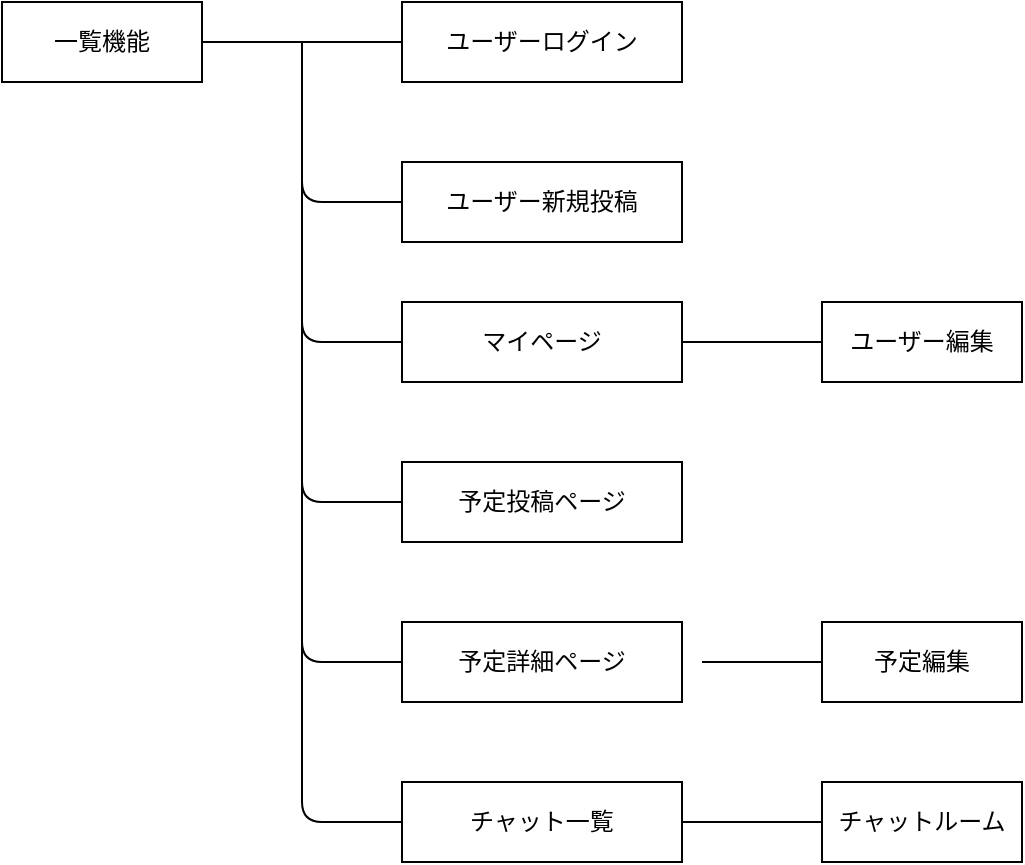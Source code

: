 <mxfile>
    <diagram id="qK49q0PhU_89z3amenAu" name="ページ1">
        <mxGraphModel dx="496" dy="551" grid="1" gridSize="10" guides="1" tooltips="1" connect="1" arrows="1" fold="1" page="1" pageScale="1" pageWidth="827" pageHeight="1169" math="0" shadow="0">
            <root>
                <mxCell id="0"/>
                <mxCell id="1" parent="0"/>
                <mxCell id="16" style="edgeStyle=none;html=1;exitX=1;exitY=0.5;exitDx=0;exitDy=0;entryX=0;entryY=0.5;entryDx=0;entryDy=0;endArrow=none;endFill=0;" edge="1" parent="1" source="2" target="3">
                    <mxGeometry relative="1" as="geometry"/>
                </mxCell>
                <mxCell id="2" value="一覧機能" style="whiteSpace=wrap;html=1;align=center;" vertex="1" parent="1">
                    <mxGeometry x="60" y="180" width="100" height="40" as="geometry"/>
                </mxCell>
                <mxCell id="3" value="ユーザーログイン" style="whiteSpace=wrap;html=1;align=center;" vertex="1" parent="1">
                    <mxGeometry x="260" y="180" width="140" height="40" as="geometry"/>
                </mxCell>
                <mxCell id="18" style="edgeStyle=none;html=1;exitX=0;exitY=0.5;exitDx=0;exitDy=0;endArrow=none;endFill=0;" edge="1" parent="1" source="4">
                    <mxGeometry relative="1" as="geometry">
                        <mxPoint x="210" y="200" as="targetPoint"/>
                        <Array as="points">
                            <mxPoint x="210" y="280"/>
                        </Array>
                    </mxGeometry>
                </mxCell>
                <mxCell id="4" value="ユーザー新規投稿" style="whiteSpace=wrap;html=1;align=center;" vertex="1" parent="1">
                    <mxGeometry x="260" y="260" width="140" height="40" as="geometry"/>
                </mxCell>
                <mxCell id="20" style="edgeStyle=none;html=1;exitX=0;exitY=0.5;exitDx=0;exitDy=0;endArrow=none;endFill=0;" edge="1" parent="1" source="5">
                    <mxGeometry relative="1" as="geometry">
                        <mxPoint x="210" y="200" as="targetPoint"/>
                        <Array as="points">
                            <mxPoint x="210" y="430"/>
                        </Array>
                    </mxGeometry>
                </mxCell>
                <mxCell id="5" value="予定投稿ページ" style="whiteSpace=wrap;html=1;align=center;" vertex="1" parent="1">
                    <mxGeometry x="260" y="410" width="140" height="40" as="geometry"/>
                </mxCell>
                <mxCell id="21" style="edgeStyle=none;html=1;exitX=0;exitY=0.5;exitDx=0;exitDy=0;endArrow=none;endFill=0;" edge="1" parent="1" source="6">
                    <mxGeometry relative="1" as="geometry">
                        <mxPoint x="210" y="200" as="targetPoint"/>
                        <Array as="points">
                            <mxPoint x="210" y="510"/>
                        </Array>
                    </mxGeometry>
                </mxCell>
                <mxCell id="6" value="予定詳細ページ" style="whiteSpace=wrap;html=1;align=center;" vertex="1" parent="1">
                    <mxGeometry x="260" y="490" width="140" height="40" as="geometry"/>
                </mxCell>
                <mxCell id="22" style="edgeStyle=none;html=1;exitX=0;exitY=0.5;exitDx=0;exitDy=0;endArrow=none;endFill=0;" edge="1" parent="1" source="7">
                    <mxGeometry relative="1" as="geometry">
                        <mxPoint x="210" y="200" as="targetPoint"/>
                        <Array as="points">
                            <mxPoint x="210" y="590"/>
                        </Array>
                    </mxGeometry>
                </mxCell>
                <mxCell id="7" value="チャット一覧" style="whiteSpace=wrap;html=1;align=center;" vertex="1" parent="1">
                    <mxGeometry x="260" y="570" width="140" height="40" as="geometry"/>
                </mxCell>
                <mxCell id="19" style="edgeStyle=none;html=1;exitX=0;exitY=0.5;exitDx=0;exitDy=0;endArrow=none;endFill=0;" edge="1" parent="1" source="9">
                    <mxGeometry relative="1" as="geometry">
                        <mxPoint x="210" y="200" as="targetPoint"/>
                        <Array as="points">
                            <mxPoint x="210" y="350"/>
                        </Array>
                    </mxGeometry>
                </mxCell>
                <mxCell id="9" value="マイページ" style="whiteSpace=wrap;html=1;align=center;" vertex="1" parent="1">
                    <mxGeometry x="260" y="330" width="140" height="40" as="geometry"/>
                </mxCell>
                <mxCell id="23" style="edgeStyle=none;html=1;exitX=0;exitY=0.5;exitDx=0;exitDy=0;entryX=1;entryY=0.5;entryDx=0;entryDy=0;endArrow=none;endFill=0;" edge="1" parent="1" source="12" target="9">
                    <mxGeometry relative="1" as="geometry"/>
                </mxCell>
                <mxCell id="12" value="ユーザー編集" style="whiteSpace=wrap;html=1;align=center;" vertex="1" parent="1">
                    <mxGeometry x="470" y="330" width="100" height="40" as="geometry"/>
                </mxCell>
                <mxCell id="25" style="edgeStyle=none;html=1;exitX=0;exitY=0.5;exitDx=0;exitDy=0;entryX=1;entryY=0.5;entryDx=0;entryDy=0;endArrow=none;endFill=0;" edge="1" parent="1" source="13" target="7">
                    <mxGeometry relative="1" as="geometry"/>
                </mxCell>
                <mxCell id="13" value="チャットルーム" style="whiteSpace=wrap;html=1;align=center;" vertex="1" parent="1">
                    <mxGeometry x="470" y="570" width="100" height="40" as="geometry"/>
                </mxCell>
                <mxCell id="24" style="edgeStyle=none;html=1;exitX=0;exitY=0.5;exitDx=0;exitDy=0;endArrow=none;endFill=0;" edge="1" parent="1" source="14">
                    <mxGeometry relative="1" as="geometry">
                        <mxPoint x="410" y="510" as="targetPoint"/>
                    </mxGeometry>
                </mxCell>
                <mxCell id="14" value="予定編集" style="whiteSpace=wrap;html=1;align=center;" vertex="1" parent="1">
                    <mxGeometry x="470" y="490" width="100" height="40" as="geometry"/>
                </mxCell>
            </root>
        </mxGraphModel>
    </diagram>
</mxfile>